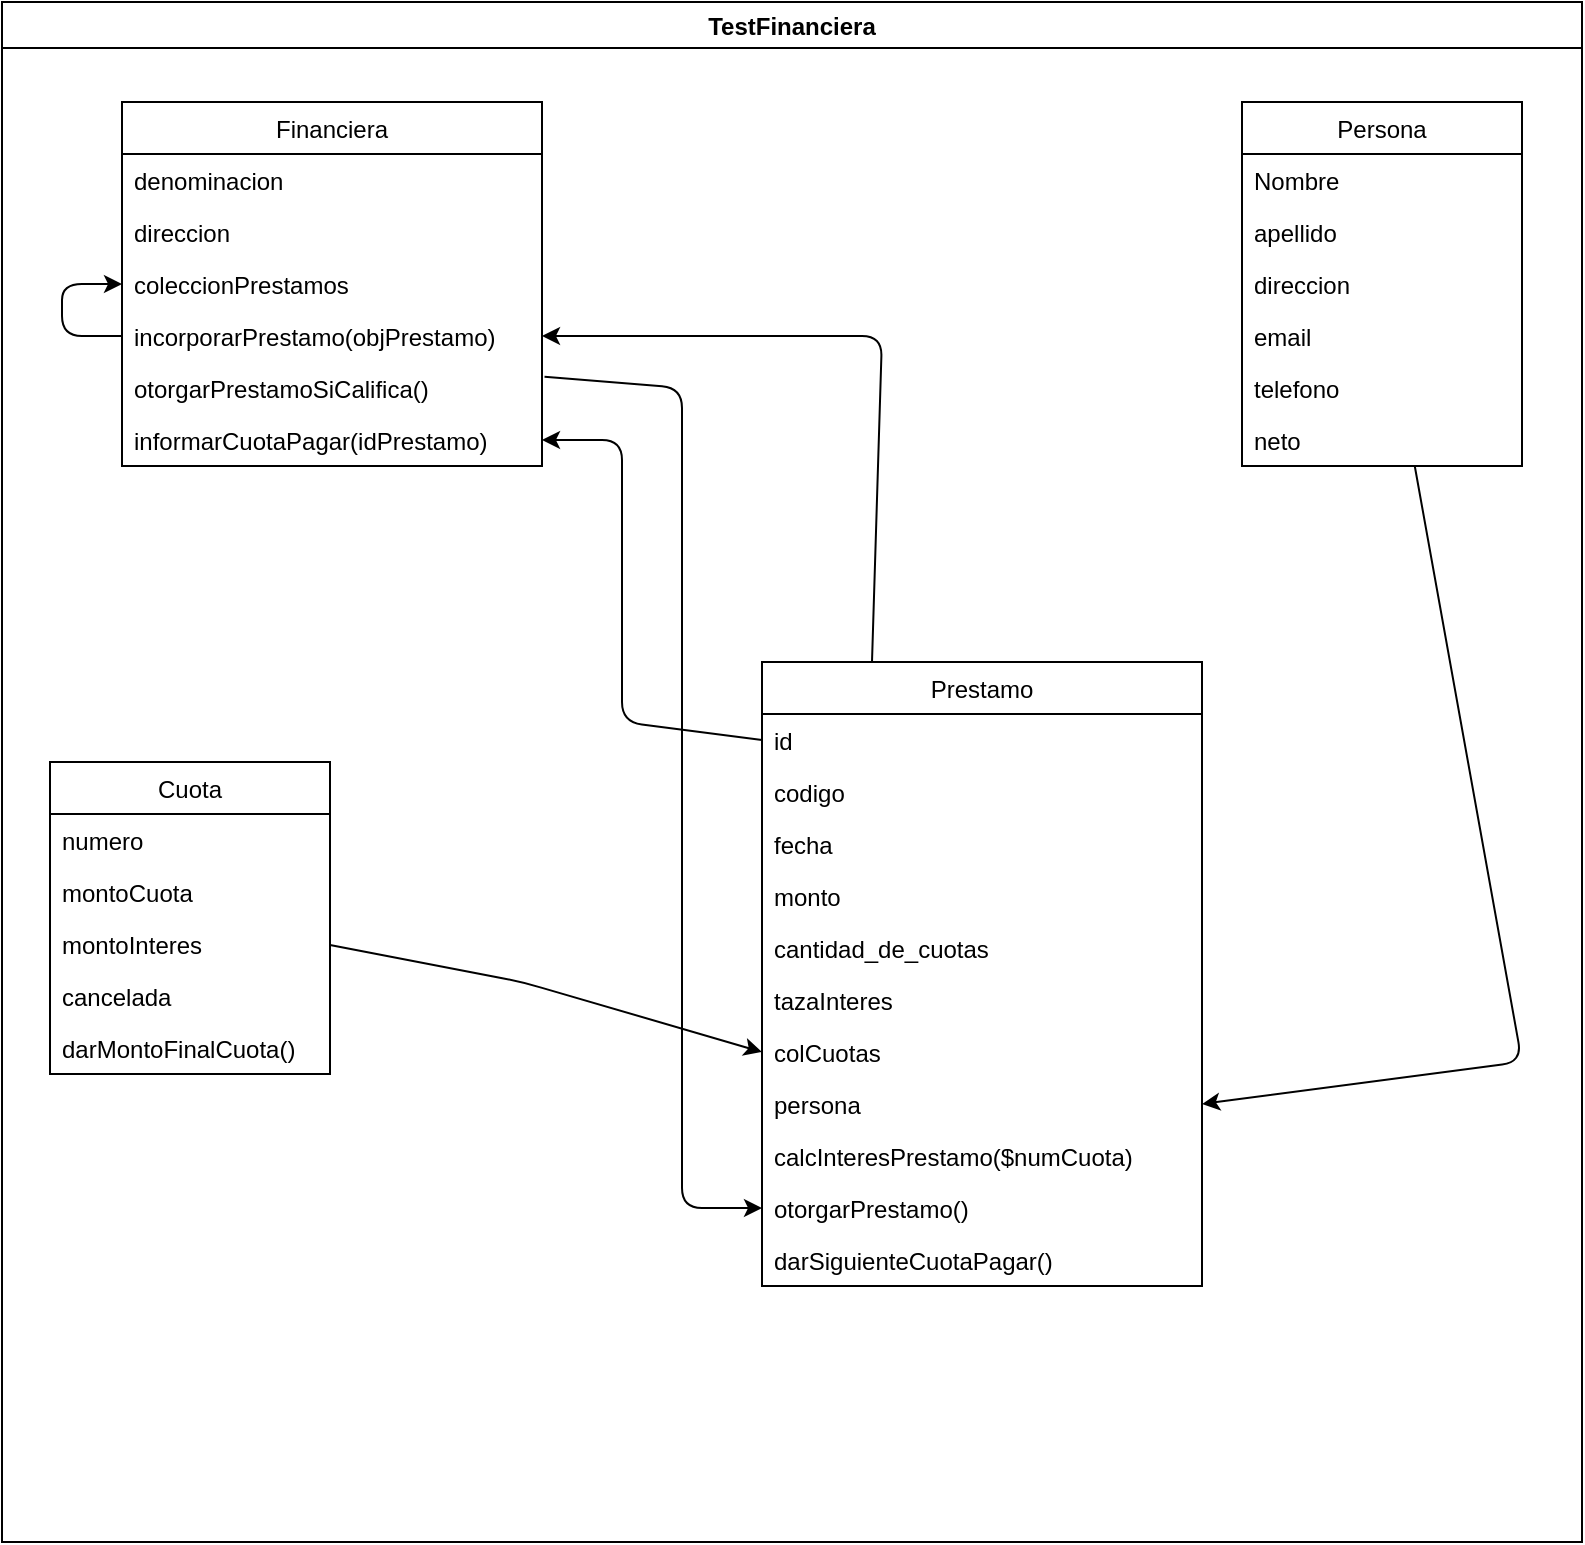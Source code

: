 <mxfile>
    <diagram id="kxkF29hAOwjeGaQtZqY7" name="Página-1">
        <mxGraphModel dx="815" dy="1788" grid="1" gridSize="10" guides="1" tooltips="1" connect="1" arrows="1" fold="1" page="1" pageScale="1" pageWidth="827" pageHeight="1169" math="0" shadow="0">
            <root>
                <mxCell id="0"/>
                <mxCell id="1" parent="0"/>
                <mxCell id="29" value="TestFinanciera" style="swimlane;startSize=23;" vertex="1" parent="1">
                    <mxGeometry x="20" y="-30" width="790" height="770" as="geometry"/>
                </mxCell>
                <mxCell id="46" value="" style="edgeStyle=none;html=1;entryX=0;entryY=0.5;entryDx=0;entryDy=0;" edge="1" parent="29" source="2" target="37">
                    <mxGeometry relative="1" as="geometry">
                        <mxPoint x="274" y="458.0" as="targetPoint"/>
                        <Array as="points">
                            <mxPoint x="260" y="490"/>
                        </Array>
                    </mxGeometry>
                </mxCell>
                <mxCell id="2" value="Cuota" style="swimlane;fontStyle=0;childLayout=stackLayout;horizontal=1;startSize=26;fillColor=none;horizontalStack=0;resizeParent=1;resizeParentMax=0;resizeLast=0;collapsible=1;marginBottom=0;" vertex="1" parent="29">
                    <mxGeometry x="24" y="380" width="140" height="156" as="geometry">
                        <mxRectangle x="80" y="100" width="60" height="26" as="alternateBounds"/>
                    </mxGeometry>
                </mxCell>
                <mxCell id="3" value="numero" style="text;strokeColor=none;fillColor=none;align=left;verticalAlign=top;spacingLeft=4;spacingRight=4;overflow=hidden;rotatable=0;points=[[0,0.5],[1,0.5]];portConstraint=eastwest;" vertex="1" parent="2">
                    <mxGeometry y="26" width="140" height="26" as="geometry"/>
                </mxCell>
                <mxCell id="4" value="montoCuota" style="text;strokeColor=none;fillColor=none;align=left;verticalAlign=top;spacingLeft=4;spacingRight=4;overflow=hidden;rotatable=0;points=[[0,0.5],[1,0.5]];portConstraint=eastwest;" vertex="1" parent="2">
                    <mxGeometry y="52" width="140" height="26" as="geometry"/>
                </mxCell>
                <mxCell id="5" value="montoInteres" style="text;strokeColor=none;fillColor=none;align=left;verticalAlign=top;spacingLeft=4;spacingRight=4;overflow=hidden;rotatable=0;points=[[0,0.5],[1,0.5]];portConstraint=eastwest;" vertex="1" parent="2">
                    <mxGeometry y="78" width="140" height="26" as="geometry"/>
                </mxCell>
                <mxCell id="15" value="cancelada" style="text;strokeColor=none;fillColor=none;align=left;verticalAlign=top;spacingLeft=4;spacingRight=4;overflow=hidden;rotatable=0;points=[[0,0.5],[1,0.5]];portConstraint=eastwest;" vertex="1" parent="2">
                    <mxGeometry y="104" width="140" height="26" as="geometry"/>
                </mxCell>
                <object label="darMontoFinalCuota()" id="16">
                    <mxCell style="text;strokeColor=none;fillColor=none;align=left;verticalAlign=top;spacingLeft=4;spacingRight=4;overflow=hidden;rotatable=0;points=[[0,0.5],[1,0.5]];portConstraint=eastwest;" vertex="1" parent="2">
                        <mxGeometry y="130" width="140" height="26" as="geometry"/>
                    </mxCell>
                </object>
                <mxCell id="25" value="Financiera" style="swimlane;fontStyle=0;childLayout=stackLayout;horizontal=1;startSize=26;fillColor=none;horizontalStack=0;resizeParent=1;resizeParentMax=0;resizeLast=0;collapsible=1;marginBottom=0;" vertex="1" parent="29">
                    <mxGeometry x="60" y="50" width="210" height="182" as="geometry"/>
                </mxCell>
                <mxCell id="26" value="denominacion" style="text;strokeColor=none;fillColor=none;align=left;verticalAlign=top;spacingLeft=4;spacingRight=4;overflow=hidden;rotatable=0;points=[[0,0.5],[1,0.5]];portConstraint=eastwest;" vertex="1" parent="25">
                    <mxGeometry y="26" width="210" height="26" as="geometry"/>
                </mxCell>
                <mxCell id="27" value="direccion" style="text;strokeColor=none;fillColor=none;align=left;verticalAlign=top;spacingLeft=4;spacingRight=4;overflow=hidden;rotatable=0;points=[[0,0.5],[1,0.5]];portConstraint=eastwest;" vertex="1" parent="25">
                    <mxGeometry y="52" width="210" height="26" as="geometry"/>
                </mxCell>
                <mxCell id="28" value="coleccionPrestamos" style="text;strokeColor=none;fillColor=none;align=left;verticalAlign=top;spacingLeft=4;spacingRight=4;overflow=hidden;rotatable=0;points=[[0,0.5],[1,0.5]];portConstraint=eastwest;" vertex="1" parent="25">
                    <mxGeometry y="78" width="210" height="26" as="geometry"/>
                </mxCell>
                <mxCell id="30" value="incorporarPrestamo(objPrestamo)" style="text;strokeColor=none;fillColor=none;align=left;verticalAlign=top;spacingLeft=4;spacingRight=4;overflow=hidden;rotatable=0;points=[[0,0.5],[1,0.5]];portConstraint=eastwest;" vertex="1" parent="25">
                    <mxGeometry y="104" width="210" height="26" as="geometry"/>
                </mxCell>
                <mxCell id="31" value="otorgarPrestamoSiCalifica()" style="text;strokeColor=none;fillColor=none;align=left;verticalAlign=top;spacingLeft=4;spacingRight=4;overflow=hidden;rotatable=0;points=[[0,0.5],[1,0.5]];portConstraint=eastwest;" vertex="1" parent="25">
                    <mxGeometry y="130" width="210" height="26" as="geometry"/>
                </mxCell>
                <mxCell id="32" value="informarCuotaPagar(idPrestamo)" style="text;strokeColor=none;fillColor=none;align=left;verticalAlign=top;spacingLeft=4;spacingRight=4;overflow=hidden;rotatable=0;points=[[0,0.5],[1,0.5]];portConstraint=eastwest;" vertex="1" parent="25">
                    <mxGeometry y="156" width="210" height="26" as="geometry"/>
                </mxCell>
                <mxCell id="62" style="edgeStyle=none;html=1;exitX=0;exitY=0.5;exitDx=0;exitDy=0;entryX=0;entryY=0.5;entryDx=0;entryDy=0;" edge="1" parent="25" source="30" target="28">
                    <mxGeometry relative="1" as="geometry">
                        <mxPoint x="-80" y="117" as="targetPoint"/>
                        <mxPoint x="-10" y="117" as="sourcePoint"/>
                        <Array as="points">
                            <mxPoint x="-30" y="117"/>
                            <mxPoint x="-30" y="91"/>
                        </Array>
                    </mxGeometry>
                </mxCell>
                <mxCell id="39" value="" style="edgeStyle=none;html=1;entryX=1;entryY=0.5;entryDx=0;entryDy=0;" edge="1" parent="29" source="17" target="36">
                    <mxGeometry relative="1" as="geometry">
                        <mxPoint x="580" y="260" as="targetPoint"/>
                        <Array as="points">
                            <mxPoint x="760" y="530"/>
                        </Array>
                    </mxGeometry>
                </mxCell>
                <mxCell id="17" value="Persona" style="swimlane;fontStyle=0;childLayout=stackLayout;horizontal=1;startSize=26;fillColor=none;horizontalStack=0;resizeParent=1;resizeParentMax=0;resizeLast=0;collapsible=1;marginBottom=0;" vertex="1" parent="29">
                    <mxGeometry x="620" y="50" width="140" height="182" as="geometry"/>
                </mxCell>
                <mxCell id="18" value="Nombre" style="text;strokeColor=none;fillColor=none;align=left;verticalAlign=top;spacingLeft=4;spacingRight=4;overflow=hidden;rotatable=0;points=[[0,0.5],[1,0.5]];portConstraint=eastwest;" vertex="1" parent="17">
                    <mxGeometry y="26" width="140" height="26" as="geometry"/>
                </mxCell>
                <mxCell id="19" value="apellido" style="text;strokeColor=none;fillColor=none;align=left;verticalAlign=top;spacingLeft=4;spacingRight=4;overflow=hidden;rotatable=0;points=[[0,0.5],[1,0.5]];portConstraint=eastwest;" vertex="1" parent="17">
                    <mxGeometry y="52" width="140" height="26" as="geometry"/>
                </mxCell>
                <mxCell id="40" value="direccion" style="text;strokeColor=none;fillColor=none;align=left;verticalAlign=top;spacingLeft=4;spacingRight=4;overflow=hidden;rotatable=0;points=[[0,0.5],[1,0.5]];portConstraint=eastwest;" vertex="1" parent="17">
                    <mxGeometry y="78" width="140" height="26" as="geometry"/>
                </mxCell>
                <mxCell id="41" value="email" style="text;strokeColor=none;fillColor=none;align=left;verticalAlign=top;spacingLeft=4;spacingRight=4;overflow=hidden;rotatable=0;points=[[0,0.5],[1,0.5]];portConstraint=eastwest;" vertex="1" parent="17">
                    <mxGeometry y="104" width="140" height="26" as="geometry"/>
                </mxCell>
                <mxCell id="42" value="telefono" style="text;strokeColor=none;fillColor=none;align=left;verticalAlign=top;spacingLeft=4;spacingRight=4;overflow=hidden;rotatable=0;points=[[0,0.5],[1,0.5]];portConstraint=eastwest;" vertex="1" parent="17">
                    <mxGeometry y="130" width="140" height="26" as="geometry"/>
                </mxCell>
                <mxCell id="43" value="neto" style="text;strokeColor=none;fillColor=none;align=left;verticalAlign=top;spacingLeft=4;spacingRight=4;overflow=hidden;rotatable=0;points=[[0,0.5],[1,0.5]];portConstraint=eastwest;" vertex="1" parent="17">
                    <mxGeometry y="156" width="140" height="26" as="geometry"/>
                </mxCell>
                <mxCell id="21" value="Prestamo" style="swimlane;fontStyle=0;childLayout=stackLayout;horizontal=1;startSize=26;fillColor=none;horizontalStack=0;resizeParent=1;resizeParentMax=0;resizeLast=0;collapsible=1;marginBottom=0;" vertex="1" parent="29">
                    <mxGeometry x="380" y="330" width="220" height="312" as="geometry"/>
                </mxCell>
                <mxCell id="22" value="id" style="text;strokeColor=none;fillColor=none;align=left;verticalAlign=top;spacingLeft=4;spacingRight=4;overflow=hidden;rotatable=0;points=[[0,0.5],[1,0.5]];portConstraint=eastwest;" vertex="1" parent="21">
                    <mxGeometry y="26" width="220" height="26" as="geometry"/>
                </mxCell>
                <mxCell id="23" value="codigo" style="text;strokeColor=none;fillColor=none;align=left;verticalAlign=top;spacingLeft=4;spacingRight=4;overflow=hidden;rotatable=0;points=[[0,0.5],[1,0.5]];portConstraint=eastwest;" vertex="1" parent="21">
                    <mxGeometry y="52" width="220" height="26" as="geometry"/>
                </mxCell>
                <mxCell id="24" value="fecha" style="text;strokeColor=none;fillColor=none;align=left;verticalAlign=top;spacingLeft=4;spacingRight=4;overflow=hidden;rotatable=0;points=[[0,0.5],[1,0.5]];portConstraint=eastwest;" vertex="1" parent="21">
                    <mxGeometry y="78" width="220" height="26" as="geometry"/>
                </mxCell>
                <mxCell id="33" value="monto" style="text;strokeColor=none;fillColor=none;align=left;verticalAlign=top;spacingLeft=4;spacingRight=4;overflow=hidden;rotatable=0;points=[[0,0.5],[1,0.5]];portConstraint=eastwest;" vertex="1" parent="21">
                    <mxGeometry y="104" width="220" height="26" as="geometry"/>
                </mxCell>
                <mxCell id="34" value="cantidad_de_cuotas" style="text;strokeColor=none;fillColor=none;align=left;verticalAlign=top;spacingLeft=4;spacingRight=4;overflow=hidden;rotatable=0;points=[[0,0.5],[1,0.5]];portConstraint=eastwest;" vertex="1" parent="21">
                    <mxGeometry y="130" width="220" height="26" as="geometry"/>
                </mxCell>
                <mxCell id="35" value="tazaInteres" style="text;strokeColor=none;fillColor=none;align=left;verticalAlign=top;spacingLeft=4;spacingRight=4;overflow=hidden;rotatable=0;points=[[0,0.5],[1,0.5]];portConstraint=eastwest;" vertex="1" parent="21">
                    <mxGeometry y="156" width="220" height="26" as="geometry"/>
                </mxCell>
                <mxCell id="37" value="colCuotas" style="text;strokeColor=none;fillColor=none;align=left;verticalAlign=top;spacingLeft=4;spacingRight=4;overflow=hidden;rotatable=0;points=[[0,0.5],[1,0.5]];portConstraint=eastwest;" vertex="1" parent="21">
                    <mxGeometry y="182" width="220" height="26" as="geometry"/>
                </mxCell>
                <mxCell id="36" value="persona" style="text;strokeColor=none;fillColor=none;align=left;verticalAlign=top;spacingLeft=4;spacingRight=4;overflow=hidden;rotatable=0;points=[[0,0.5],[1,0.5]];portConstraint=eastwest;" vertex="1" parent="21">
                    <mxGeometry y="208" width="220" height="26" as="geometry"/>
                </mxCell>
                <mxCell id="47" value="calcInteresPrestamo($numCuota)" style="text;strokeColor=none;fillColor=none;align=left;verticalAlign=top;spacingLeft=4;spacingRight=4;overflow=hidden;rotatable=0;points=[[0,0.5],[1,0.5]];portConstraint=eastwest;" vertex="1" parent="21">
                    <mxGeometry y="234" width="220" height="26" as="geometry"/>
                </mxCell>
                <mxCell id="48" value="otorgarPrestamo()" style="text;strokeColor=none;fillColor=none;align=left;verticalAlign=top;spacingLeft=4;spacingRight=4;overflow=hidden;rotatable=0;points=[[0,0.5],[1,0.5]];portConstraint=eastwest;" vertex="1" parent="21">
                    <mxGeometry y="260" width="220" height="26" as="geometry"/>
                </mxCell>
                <mxCell id="49" value="darSiguienteCuotaPagar()" style="text;strokeColor=none;fillColor=none;align=left;verticalAlign=top;spacingLeft=4;spacingRight=4;overflow=hidden;rotatable=0;points=[[0,0.5],[1,0.5]];portConstraint=eastwest;" vertex="1" parent="21">
                    <mxGeometry y="286" width="220" height="26" as="geometry"/>
                </mxCell>
                <mxCell id="54" value="" style="edgeStyle=none;html=1;entryX=1;entryY=0.5;entryDx=0;entryDy=0;exitX=0.25;exitY=0;exitDx=0;exitDy=0;" edge="1" parent="29" source="21" target="30">
                    <mxGeometry relative="1" as="geometry">
                        <mxPoint x="420" y="124" as="targetPoint"/>
                        <Array as="points">
                            <mxPoint x="440" y="167"/>
                        </Array>
                    </mxGeometry>
                </mxCell>
                <mxCell id="68" value="" style="endArrow=classic;html=1;exitX=1.006;exitY=0.282;exitDx=0;exitDy=0;exitPerimeter=0;entryX=0;entryY=0.5;entryDx=0;entryDy=0;" edge="1" parent="29" source="31" target="48">
                    <mxGeometry width="50" height="50" relative="1" as="geometry">
                        <mxPoint x="270" y="410" as="sourcePoint"/>
                        <mxPoint x="320" y="360" as="targetPoint"/>
                        <Array as="points">
                            <mxPoint x="340" y="193"/>
                            <mxPoint x="340" y="603"/>
                        </Array>
                    </mxGeometry>
                </mxCell>
                <mxCell id="71" style="edgeStyle=none;html=1;entryX=1;entryY=0.5;entryDx=0;entryDy=0;exitX=0;exitY=0.5;exitDx=0;exitDy=0;" edge="1" parent="29" source="22" target="32">
                    <mxGeometry relative="1" as="geometry">
                        <mxPoint x="370" y="260" as="sourcePoint"/>
                        <Array as="points">
                            <mxPoint x="310" y="360"/>
                            <mxPoint x="310" y="219"/>
                        </Array>
                    </mxGeometry>
                </mxCell>
            </root>
        </mxGraphModel>
    </diagram>
</mxfile>